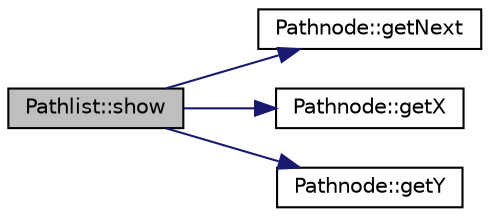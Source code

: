 digraph "Pathlist::show"
{
 // LATEX_PDF_SIZE
  edge [fontname="Helvetica",fontsize="10",labelfontname="Helvetica",labelfontsize="10"];
  node [fontname="Helvetica",fontsize="10",shape=record];
  rankdir="LR";
  Node1 [label="Pathlist::show",height=0.2,width=0.4,color="black", fillcolor="grey75", style="filled", fontcolor="black",tooltip="shows the list content"];
  Node1 -> Node2 [color="midnightblue",fontsize="10",style="solid",fontname="Helvetica"];
  Node2 [label="Pathnode::getNext",height=0.2,width=0.4,color="black", fillcolor="white", style="filled",URL="$classPathnode.html#acbc2a8c774e147f7b822f652cbeceedd",tooltip="get the next node"];
  Node1 -> Node3 [color="midnightblue",fontsize="10",style="solid",fontname="Helvetica"];
  Node3 [label="Pathnode::getX",height=0.2,width=0.4,color="black", fillcolor="white", style="filled",URL="$classPathnode.html#af1fb2f252dd7183bfbc3c66a64bcc4d5",tooltip="return the x poss of the node"];
  Node1 -> Node4 [color="midnightblue",fontsize="10",style="solid",fontname="Helvetica"];
  Node4 [label="Pathnode::getY",height=0.2,width=0.4,color="black", fillcolor="white", style="filled",URL="$classPathnode.html#a59ef21b25228863e4a41d91d712ad2ba",tooltip="return the y poss of the node"];
}
